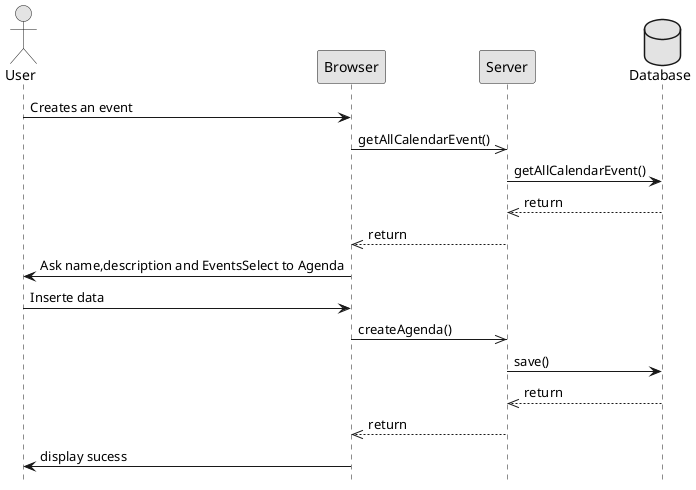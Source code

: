 @startuml  analysis2

skinparam monochrome true
skinparam shadowing false
hide footbox

actor User
database Database order 100

User -> Browser : Creates an event
Browser ->> Server : getAllCalendarEvent()
Server -> Database : getAllCalendarEvent()

Database -->> Server : return
Server -->> Browser : return
Browser -> User : Ask name,description and EventsSelect to Agenda

User -> Browser : Inserte data
Browser ->> Server : createAgenda()
Server -> Database : save()

Database -->> Server : return
Server -->> Browser : return
Browser -> User : display sucess


@enduml
